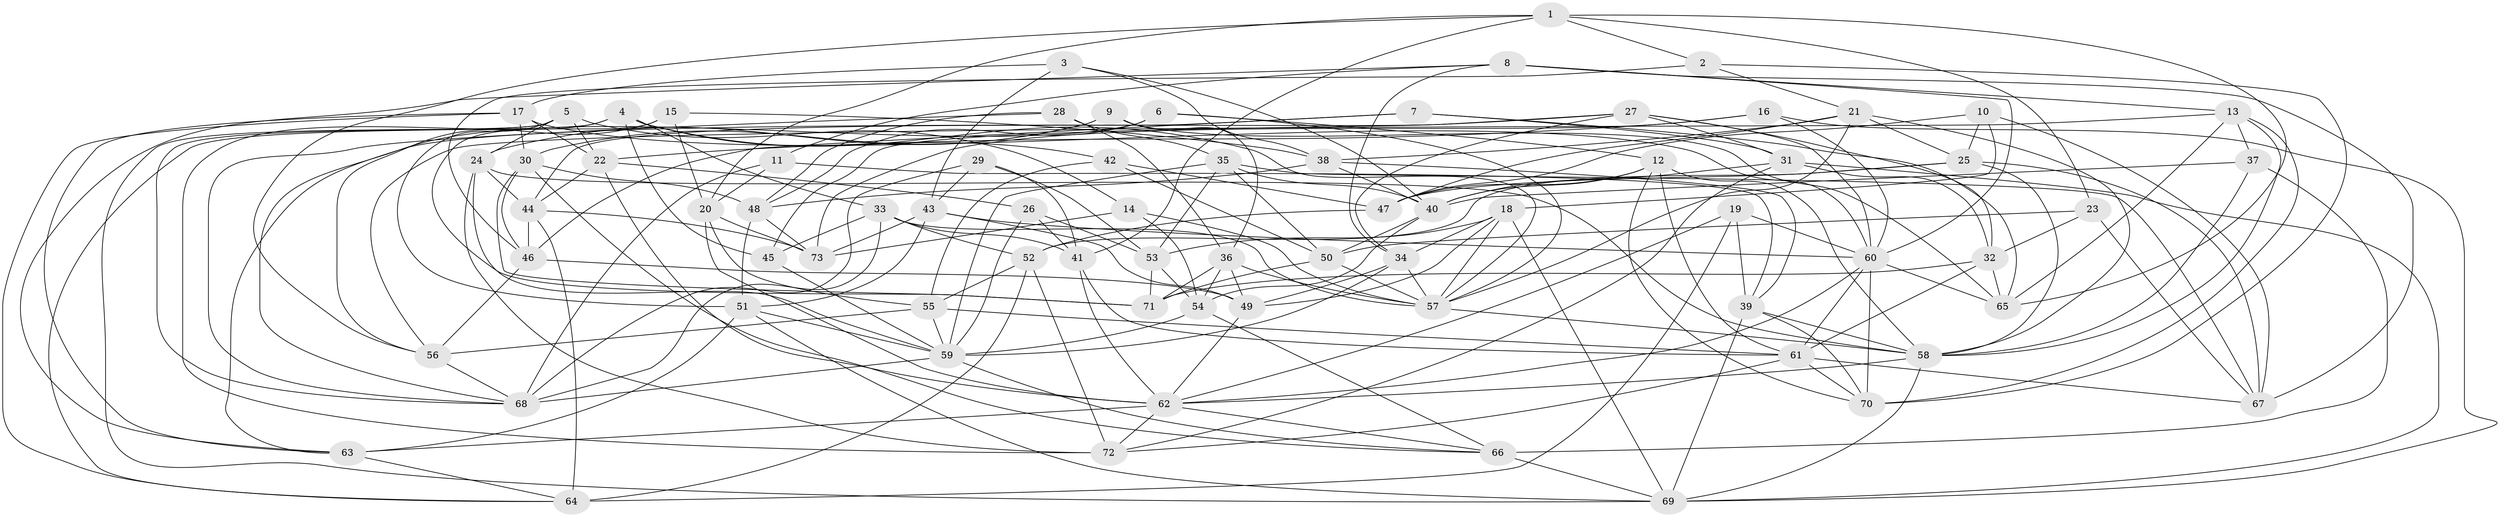 // original degree distribution, {4: 1.0}
// Generated by graph-tools (version 1.1) at 2025/50/03/09/25 03:50:45]
// undirected, 73 vertices, 215 edges
graph export_dot {
graph [start="1"]
  node [color=gray90,style=filled];
  1;
  2;
  3;
  4;
  5;
  6;
  7;
  8;
  9;
  10;
  11;
  12;
  13;
  14;
  15;
  16;
  17;
  18;
  19;
  20;
  21;
  22;
  23;
  24;
  25;
  26;
  27;
  28;
  29;
  30;
  31;
  32;
  33;
  34;
  35;
  36;
  37;
  38;
  39;
  40;
  41;
  42;
  43;
  44;
  45;
  46;
  47;
  48;
  49;
  50;
  51;
  52;
  53;
  54;
  55;
  56;
  57;
  58;
  59;
  60;
  61;
  62;
  63;
  64;
  65;
  66;
  67;
  68;
  69;
  70;
  71;
  72;
  73;
  1 -- 2 [weight=1.0];
  1 -- 20 [weight=1.0];
  1 -- 23 [weight=1.0];
  1 -- 41 [weight=1.0];
  1 -- 56 [weight=1.0];
  1 -- 65 [weight=1.0];
  2 -- 21 [weight=1.0];
  2 -- 46 [weight=1.0];
  2 -- 70 [weight=1.0];
  3 -- 17 [weight=1.0];
  3 -- 38 [weight=1.0];
  3 -- 40 [weight=1.0];
  3 -- 43 [weight=1.0];
  4 -- 33 [weight=1.0];
  4 -- 42 [weight=1.0];
  4 -- 45 [weight=1.0];
  4 -- 57 [weight=1.0];
  4 -- 64 [weight=1.0];
  4 -- 72 [weight=1.0];
  5 -- 14 [weight=1.0];
  5 -- 22 [weight=1.0];
  5 -- 24 [weight=1.0];
  5 -- 51 [weight=1.0];
  5 -- 68 [weight=1.0];
  5 -- 69 [weight=1.0];
  6 -- 12 [weight=1.0];
  6 -- 48 [weight=1.0];
  6 -- 57 [weight=1.0];
  6 -- 68 [weight=1.0];
  7 -- 31 [weight=1.0];
  7 -- 44 [weight=1.0];
  7 -- 46 [weight=1.0];
  7 -- 65 [weight=1.0];
  8 -- 11 [weight=1.0];
  8 -- 13 [weight=1.0];
  8 -- 34 [weight=1.0];
  8 -- 60 [weight=1.0];
  8 -- 63 [weight=1.0];
  8 -- 67 [weight=1.0];
  9 -- 24 [weight=1.0];
  9 -- 30 [weight=1.0];
  9 -- 36 [weight=1.0];
  9 -- 65 [weight=1.0];
  10 -- 18 [weight=1.0];
  10 -- 25 [weight=1.0];
  10 -- 47 [weight=1.0];
  10 -- 67 [weight=1.0];
  11 -- 20 [weight=1.0];
  11 -- 39 [weight=1.0];
  11 -- 68 [weight=1.0];
  12 -- 40 [weight=1.0];
  12 -- 47 [weight=1.0];
  12 -- 58 [weight=1.0];
  12 -- 61 [weight=1.0];
  12 -- 70 [weight=1.0];
  13 -- 37 [weight=1.0];
  13 -- 56 [weight=1.0];
  13 -- 58 [weight=1.0];
  13 -- 65 [weight=1.0];
  13 -- 70 [weight=1.0];
  14 -- 54 [weight=1.0];
  14 -- 57 [weight=1.0];
  14 -- 73 [weight=1.0];
  15 -- 20 [weight=1.0];
  15 -- 38 [weight=1.0];
  15 -- 56 [weight=1.0];
  15 -- 71 [weight=1.0];
  16 -- 22 [weight=1.0];
  16 -- 60 [weight=1.0];
  16 -- 69 [weight=1.0];
  16 -- 73 [weight=1.0];
  17 -- 22 [weight=1.0];
  17 -- 30 [weight=1.0];
  17 -- 60 [weight=1.0];
  17 -- 63 [weight=1.0];
  17 -- 64 [weight=1.0];
  18 -- 34 [weight=1.0];
  18 -- 49 [weight=1.0];
  18 -- 53 [weight=1.0];
  18 -- 57 [weight=1.0];
  18 -- 69 [weight=1.0];
  19 -- 39 [weight=1.0];
  19 -- 60 [weight=1.0];
  19 -- 62 [weight=1.0];
  19 -- 64 [weight=1.0];
  20 -- 55 [weight=1.0];
  20 -- 62 [weight=1.0];
  20 -- 73 [weight=1.0];
  21 -- 25 [weight=1.0];
  21 -- 38 [weight=1.0];
  21 -- 47 [weight=1.0];
  21 -- 57 [weight=1.0];
  21 -- 58 [weight=1.0];
  22 -- 26 [weight=1.0];
  22 -- 44 [weight=1.0];
  22 -- 62 [weight=1.0];
  23 -- 32 [weight=1.0];
  23 -- 50 [weight=1.0];
  23 -- 67 [weight=1.0];
  24 -- 44 [weight=1.0];
  24 -- 58 [weight=1.0];
  24 -- 59 [weight=1.0];
  24 -- 72 [weight=1.0];
  25 -- 47 [weight=1.0];
  25 -- 52 [weight=1.0];
  25 -- 58 [weight=1.0];
  25 -- 67 [weight=1.0];
  26 -- 41 [weight=1.0];
  26 -- 53 [weight=1.0];
  26 -- 59 [weight=1.0];
  27 -- 31 [weight=1.0];
  27 -- 32 [weight=1.0];
  27 -- 34 [weight=1.0];
  27 -- 45 [weight=1.0];
  27 -- 60 [weight=1.0];
  27 -- 63 [weight=1.0];
  28 -- 35 [weight=1.0];
  28 -- 36 [weight=1.0];
  28 -- 48 [weight=1.0];
  28 -- 68 [weight=1.0];
  29 -- 41 [weight=1.0];
  29 -- 43 [weight=1.0];
  29 -- 53 [weight=1.0];
  29 -- 68 [weight=1.0];
  30 -- 46 [weight=1.0];
  30 -- 48 [weight=1.0];
  30 -- 66 [weight=1.0];
  30 -- 71 [weight=1.0];
  31 -- 32 [weight=1.0];
  31 -- 40 [weight=1.0];
  31 -- 69 [weight=1.0];
  31 -- 72 [weight=1.0];
  32 -- 61 [weight=1.0];
  32 -- 65 [weight=1.0];
  32 -- 71 [weight=1.0];
  33 -- 41 [weight=1.0];
  33 -- 45 [weight=1.0];
  33 -- 52 [weight=1.0];
  33 -- 57 [weight=1.0];
  33 -- 68 [weight=1.0];
  34 -- 49 [weight=1.0];
  34 -- 57 [weight=1.0];
  34 -- 59 [weight=1.0];
  35 -- 40 [weight=1.0];
  35 -- 50 [weight=1.0];
  35 -- 53 [weight=1.0];
  35 -- 59 [weight=1.0];
  35 -- 67 [weight=1.0];
  36 -- 49 [weight=1.0];
  36 -- 54 [weight=1.0];
  36 -- 57 [weight=1.0];
  36 -- 71 [weight=1.0];
  37 -- 40 [weight=1.0];
  37 -- 58 [weight=1.0];
  37 -- 66 [weight=1.0];
  38 -- 39 [weight=1.0];
  38 -- 40 [weight=1.0];
  38 -- 48 [weight=1.0];
  39 -- 58 [weight=1.0];
  39 -- 69 [weight=1.0];
  39 -- 70 [weight=1.0];
  40 -- 50 [weight=1.0];
  40 -- 54 [weight=1.0];
  41 -- 61 [weight=1.0];
  41 -- 62 [weight=1.0];
  42 -- 47 [weight=1.0];
  42 -- 50 [weight=1.0];
  42 -- 55 [weight=1.0];
  43 -- 49 [weight=1.0];
  43 -- 51 [weight=1.0];
  43 -- 60 [weight=1.0];
  43 -- 73 [weight=1.0];
  44 -- 46 [weight=1.0];
  44 -- 64 [weight=1.0];
  44 -- 73 [weight=1.0];
  45 -- 59 [weight=1.0];
  46 -- 49 [weight=1.0];
  46 -- 56 [weight=1.0];
  47 -- 52 [weight=1.0];
  48 -- 51 [weight=1.0];
  48 -- 73 [weight=1.0];
  49 -- 62 [weight=1.0];
  50 -- 57 [weight=1.0];
  50 -- 71 [weight=1.0];
  51 -- 59 [weight=1.0];
  51 -- 63 [weight=1.0];
  51 -- 69 [weight=1.0];
  52 -- 55 [weight=1.0];
  52 -- 64 [weight=1.0];
  52 -- 72 [weight=1.0];
  53 -- 54 [weight=1.0];
  53 -- 71 [weight=1.0];
  54 -- 59 [weight=1.0];
  54 -- 66 [weight=1.0];
  55 -- 56 [weight=1.0];
  55 -- 59 [weight=1.0];
  55 -- 61 [weight=1.0];
  56 -- 68 [weight=1.0];
  57 -- 58 [weight=1.0];
  58 -- 62 [weight=1.0];
  58 -- 69 [weight=1.0];
  59 -- 66 [weight=1.0];
  59 -- 68 [weight=1.0];
  60 -- 61 [weight=1.0];
  60 -- 62 [weight=1.0];
  60 -- 65 [weight=1.0];
  60 -- 70 [weight=1.0];
  61 -- 67 [weight=1.0];
  61 -- 70 [weight=1.0];
  61 -- 72 [weight=1.0];
  62 -- 63 [weight=1.0];
  62 -- 66 [weight=1.0];
  62 -- 72 [weight=1.0];
  63 -- 64 [weight=1.0];
  66 -- 69 [weight=1.0];
}
